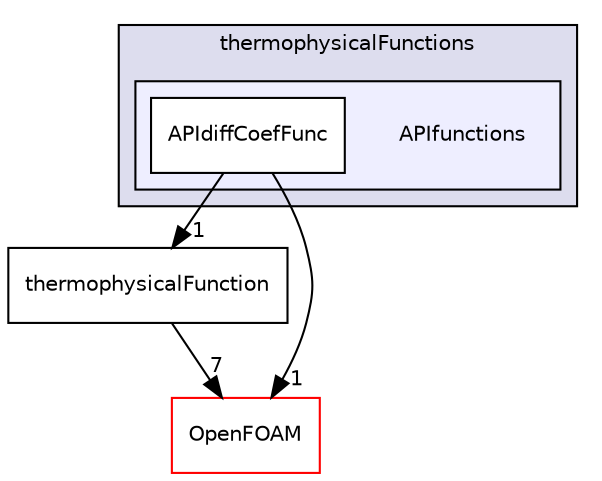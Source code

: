 digraph "src/thermophysicalModels/thermophysicalFunctions/APIfunctions" {
  bgcolor=transparent;
  compound=true
  node [ fontsize="10", fontname="Helvetica"];
  edge [ labelfontsize="10", labelfontname="Helvetica"];
  subgraph clusterdir_05d20c15c5fbf8a8f07c4f897848dece {
    graph [ bgcolor="#ddddee", pencolor="black", label="thermophysicalFunctions" fontname="Helvetica", fontsize="10", URL="dir_05d20c15c5fbf8a8f07c4f897848dece.html"]
  subgraph clusterdir_071e34f41869cf02bd6a81114c4b3698 {
    graph [ bgcolor="#eeeeff", pencolor="black", label="" URL="dir_071e34f41869cf02bd6a81114c4b3698.html"];
    dir_071e34f41869cf02bd6a81114c4b3698 [shape=plaintext label="APIfunctions"];
    dir_9b7d440d5e62a367feb83022d67b47f6 [shape=box label="APIdiffCoefFunc" color="black" fillcolor="white" style="filled" URL="dir_9b7d440d5e62a367feb83022d67b47f6.html"];
  }
  }
  dir_8ba6b14d4a4773e38073436dada23915 [shape=box label="thermophysicalFunction" URL="dir_8ba6b14d4a4773e38073436dada23915.html"];
  dir_c5473ff19b20e6ec4dfe5c310b3778a8 [shape=box label="OpenFOAM" color="red" URL="dir_c5473ff19b20e6ec4dfe5c310b3778a8.html"];
  dir_8ba6b14d4a4773e38073436dada23915->dir_c5473ff19b20e6ec4dfe5c310b3778a8 [headlabel="7", labeldistance=1.5 headhref="dir_003003_001898.html"];
  dir_9b7d440d5e62a367feb83022d67b47f6->dir_8ba6b14d4a4773e38073436dada23915 [headlabel="1", labeldistance=1.5 headhref="dir_002992_003003.html"];
  dir_9b7d440d5e62a367feb83022d67b47f6->dir_c5473ff19b20e6ec4dfe5c310b3778a8 [headlabel="1", labeldistance=1.5 headhref="dir_002992_001898.html"];
}
